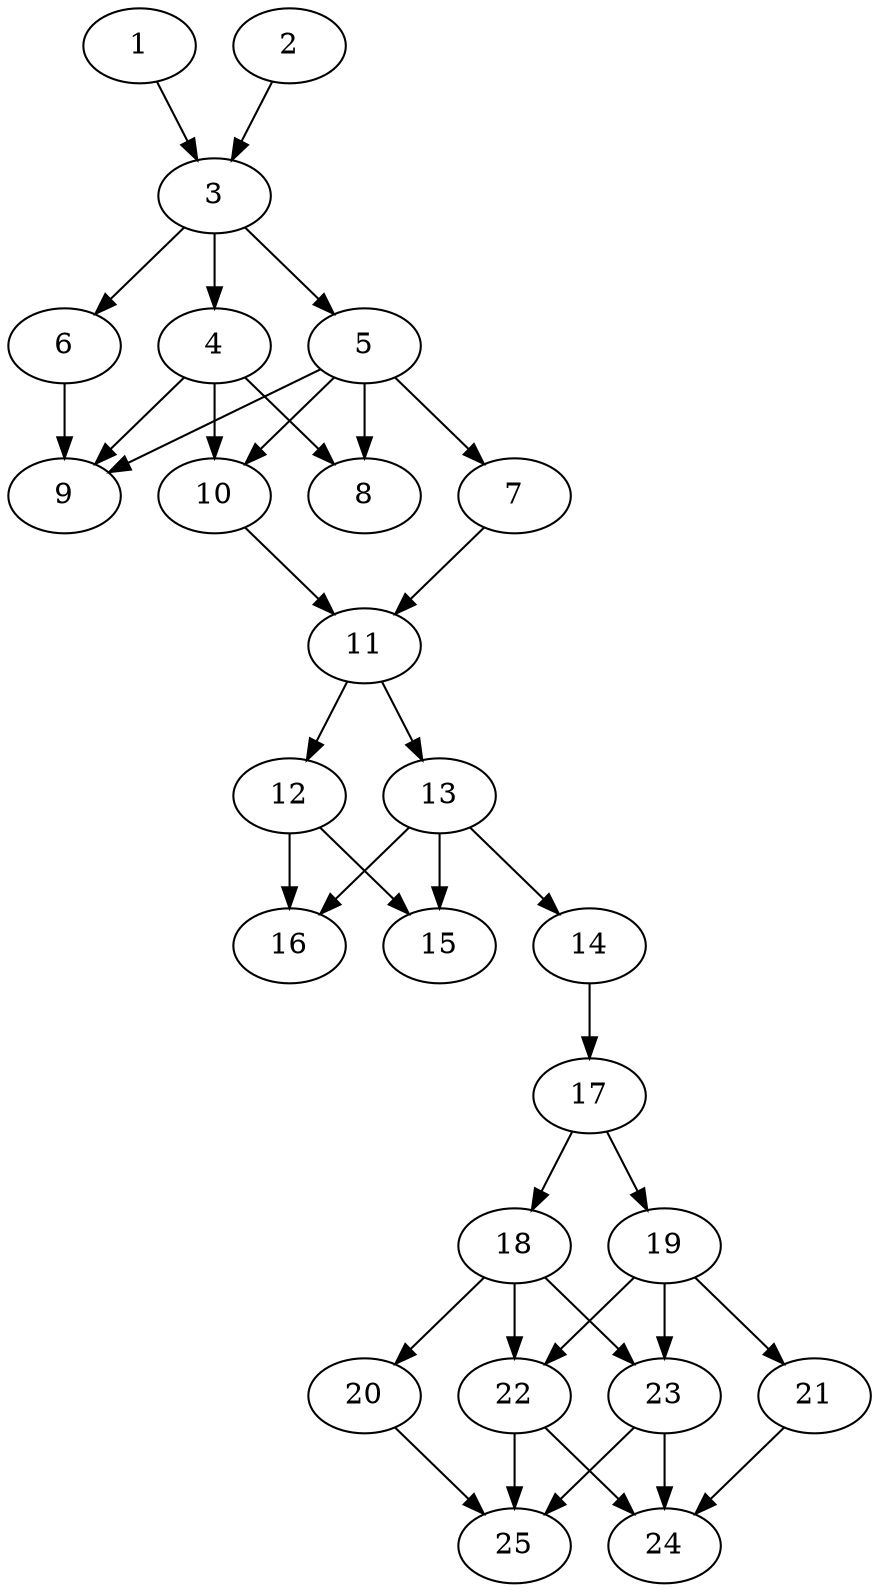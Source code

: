 // DAG automatically generated by daggen at Tue Aug  6 16:26:47 2019
// ./daggen --dot -n 25 --ccr 0.3 --fat 0.4 --regular 0.5 --density 0.8 --mindata 5242880 --maxdata 52428800 
digraph G {
  1 [size="163246080", alpha="0.03", expect_size="48973824"] 
  1 -> 3 [size ="48973824"]
  2 [size="101881173", alpha="0.17", expect_size="30564352"] 
  2 -> 3 [size ="30564352"]
  3 [size="139895467", alpha="0.14", expect_size="41968640"] 
  3 -> 4 [size ="41968640"]
  3 -> 5 [size ="41968640"]
  3 -> 6 [size ="41968640"]
  4 [size="155538773", alpha="0.08", expect_size="46661632"] 
  4 -> 8 [size ="46661632"]
  4 -> 9 [size ="46661632"]
  4 -> 10 [size ="46661632"]
  5 [size="151729493", alpha="0.10", expect_size="45518848"] 
  5 -> 7 [size ="45518848"]
  5 -> 8 [size ="45518848"]
  5 -> 9 [size ="45518848"]
  5 -> 10 [size ="45518848"]
  6 [size="128331093", alpha="0.02", expect_size="38499328"] 
  6 -> 9 [size ="38499328"]
  7 [size="50786987", alpha="0.08", expect_size="15236096"] 
  7 -> 11 [size ="15236096"]
  8 [size="71127040", alpha="0.07", expect_size="21338112"] 
  9 [size="92405760", alpha="0.18", expect_size="27721728"] 
  10 [size="110817280", alpha="0.17", expect_size="33245184"] 
  10 -> 11 [size ="33245184"]
  11 [size="21568853", alpha="0.03", expect_size="6470656"] 
  11 -> 12 [size ="6470656"]
  11 -> 13 [size ="6470656"]
  12 [size="47796907", alpha="0.10", expect_size="14339072"] 
  12 -> 15 [size ="14339072"]
  12 -> 16 [size ="14339072"]
  13 [size="25647787", alpha="0.16", expect_size="7694336"] 
  13 -> 14 [size ="7694336"]
  13 -> 15 [size ="7694336"]
  13 -> 16 [size ="7694336"]
  14 [size="139298133", alpha="0.02", expect_size="41789440"] 
  14 -> 17 [size ="41789440"]
  15 [size="46295040", alpha="0.02", expect_size="13888512"] 
  16 [size="126658560", alpha="0.15", expect_size="37997568"] 
  17 [size="138956800", alpha="0.02", expect_size="41687040"] 
  17 -> 18 [size ="41687040"]
  17 -> 19 [size ="41687040"]
  18 [size="46615893", alpha="0.05", expect_size="13984768"] 
  18 -> 20 [size ="13984768"]
  18 -> 22 [size ="13984768"]
  18 -> 23 [size ="13984768"]
  19 [size="98034347", alpha="0.15", expect_size="29410304"] 
  19 -> 21 [size ="29410304"]
  19 -> 22 [size ="29410304"]
  19 -> 23 [size ="29410304"]
  20 [size="80244053", alpha="0.12", expect_size="24073216"] 
  20 -> 25 [size ="24073216"]
  21 [size="56139093", alpha="0.06", expect_size="16841728"] 
  21 -> 24 [size ="16841728"]
  22 [size="78052693", alpha="0.12", expect_size="23415808"] 
  22 -> 24 [size ="23415808"]
  22 -> 25 [size ="23415808"]
  23 [size="155979093", alpha="0.13", expect_size="46793728"] 
  23 -> 24 [size ="46793728"]
  23 -> 25 [size ="46793728"]
  24 [size="121108480", alpha="0.11", expect_size="36332544"] 
  25 [size="134471680", alpha="0.07", expect_size="40341504"] 
}
